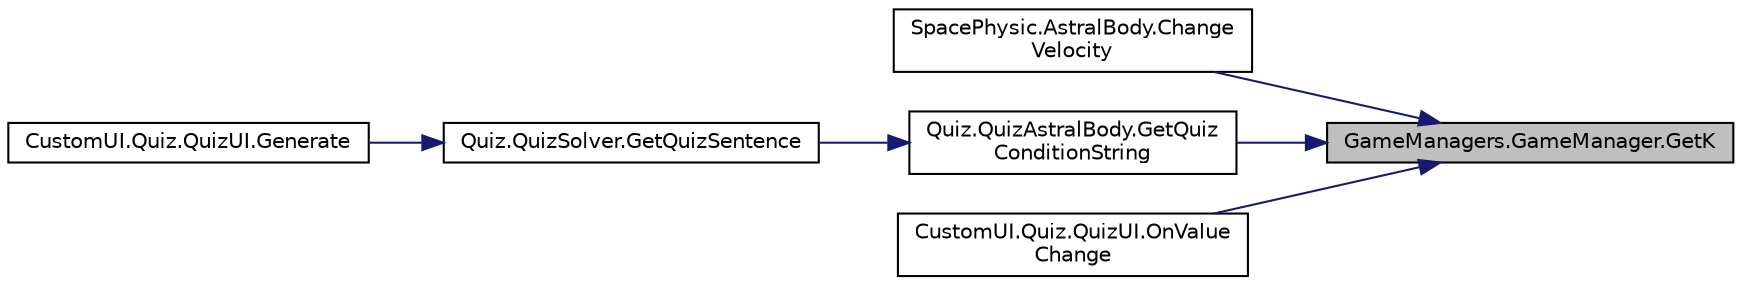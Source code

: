 digraph "GameManagers.GameManager.GetK"
{
 // INTERACTIVE_SVG=YES
 // LATEX_PDF_SIZE
  edge [fontname="Helvetica",fontsize="10",labelfontname="Helvetica",labelfontsize="10"];
  node [fontname="Helvetica",fontsize="10",shape=record];
  rankdir="RL";
  Node1 [label="GameManagers.GameManager.GetK",height=0.2,width=0.4,color="black", fillcolor="grey75", style="filled", fontcolor="black",tooltip="获取缩放系数"];
  Node1 -> Node2 [dir="back",color="midnightblue",fontsize="10",style="solid",fontname="Helvetica"];
  Node2 [label="SpacePhysic.AstralBody.Change\lVelocity",height=0.2,width=0.4,color="black", fillcolor="white", style="filled",URL="$class_space_physic_1_1_astral_body.html#a13a5ee93bb01019b6b62111ce696f9b2",tooltip="保持当前速度方向调整速度"];
  Node1 -> Node3 [dir="back",color="midnightblue",fontsize="10",style="solid",fontname="Helvetica"];
  Node3 [label="Quiz.QuizAstralBody.GetQuiz\lConditionString",height=0.2,width=0.4,color="black", fillcolor="white", style="filled",URL="$class_quiz_1_1_quiz_astral_body.html#a4aa95a8b5358b10d4b3d7220469f6c50",tooltip="获取星球条件文本"];
  Node3 -> Node4 [dir="back",color="midnightblue",fontsize="10",style="solid",fontname="Helvetica"];
  Node4 [label="Quiz.QuizSolver.GetQuizSentence",height=0.2,width=0.4,color="black", fillcolor="white", style="filled",URL="$class_quiz_1_1_quiz_solver.html#afc4ef823ad1220a4aea4f7d2f5cf23dd",tooltip="获取问题"];
  Node4 -> Node5 [dir="back",color="midnightblue",fontsize="10",style="solid",fontname="Helvetica"];
  Node5 [label="CustomUI.Quiz.QuizUI.Generate",height=0.2,width=0.4,color="black", fillcolor="white", style="filled",URL="$class_custom_u_i_1_1_quiz_1_1_quiz_u_i.html#ac238c7b368d3c183e8e479fc77c48d08",tooltip=" "];
  Node1 -> Node6 [dir="back",color="midnightblue",fontsize="10",style="solid",fontname="Helvetica"];
  Node6 [label="CustomUI.Quiz.QuizUI.OnValue\lChange",height=0.2,width=0.4,color="black", fillcolor="white", style="filled",URL="$class_custom_u_i_1_1_quiz_1_1_quiz_u_i.html#a26457b4f98b1ffa60a28345a9b8898a5",tooltip=" "];
}
